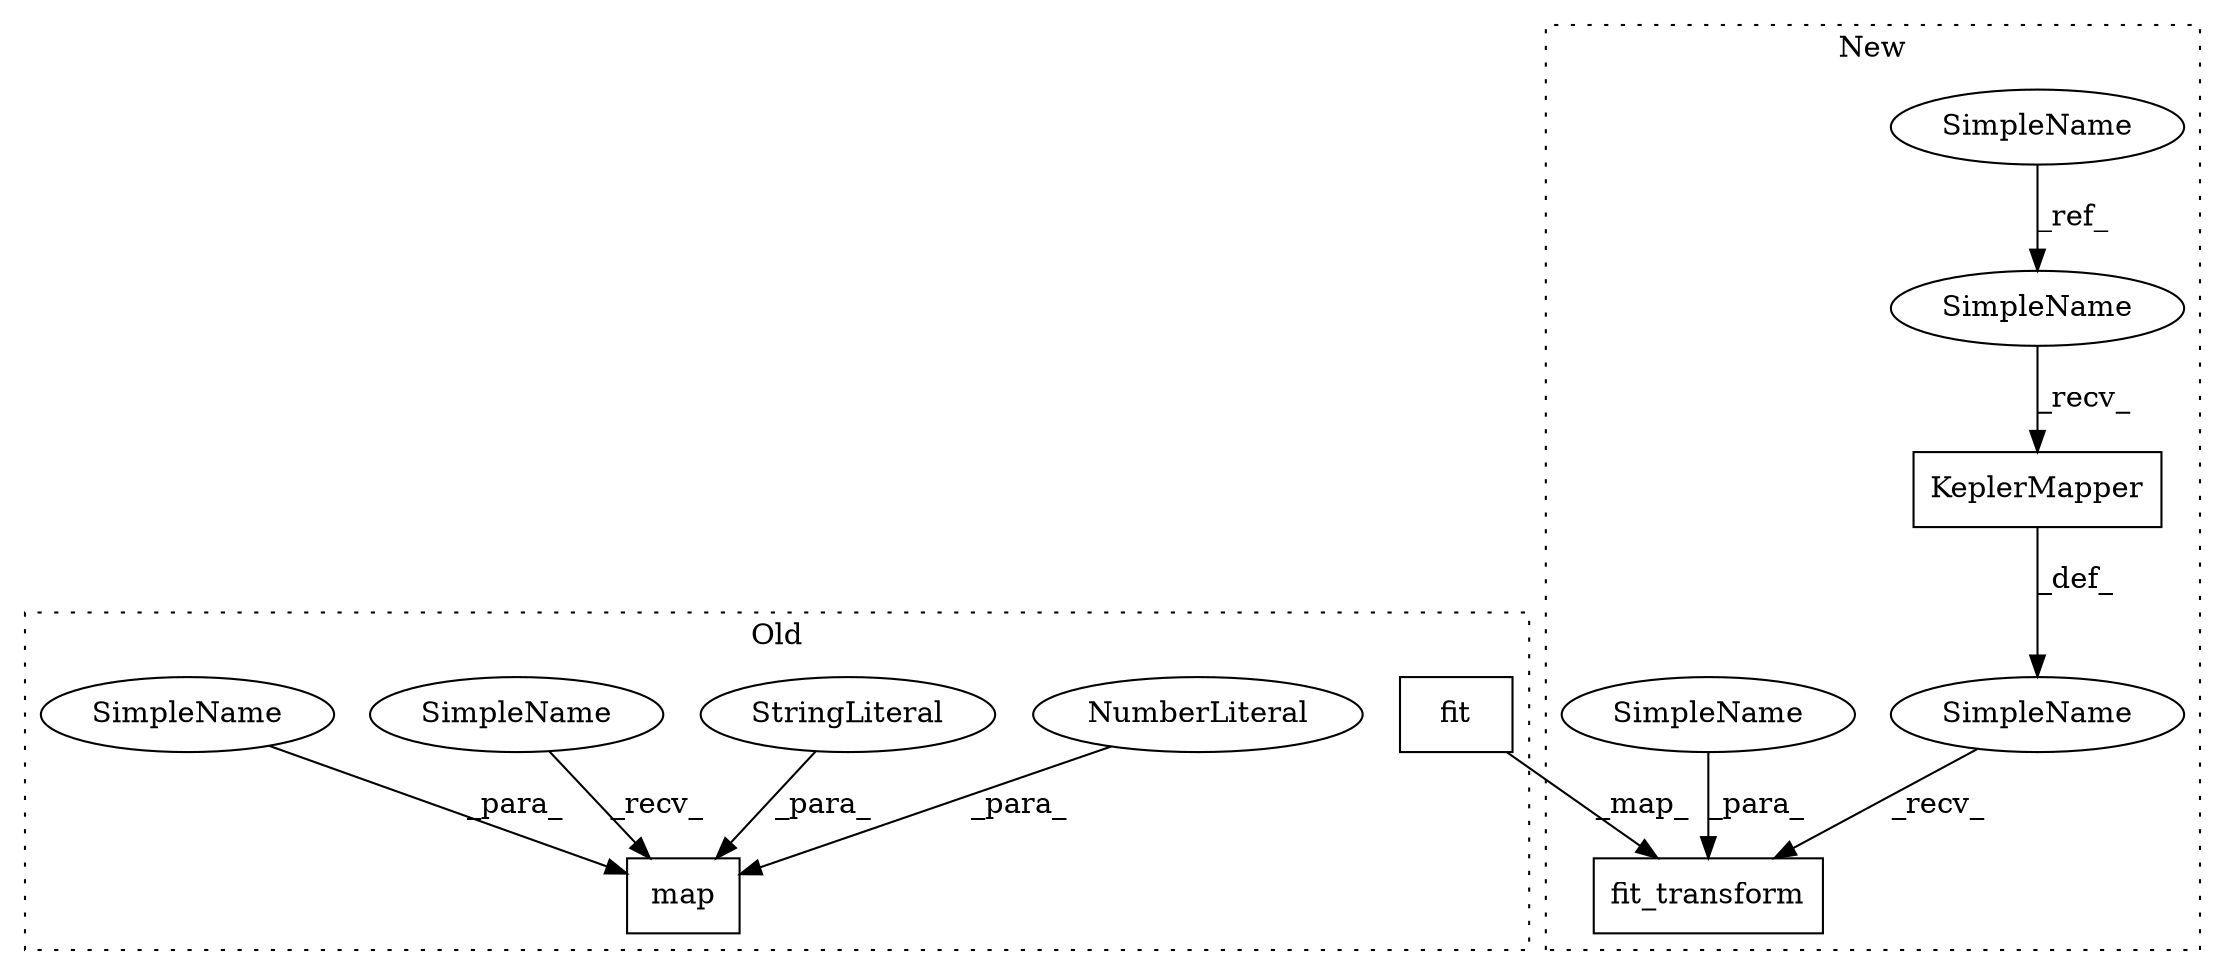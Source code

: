 digraph G {
subgraph cluster0 {
1 [label="fit" a="32" s="265,273" l="4,1" shape="box"];
7 [label="map" a="32" s="295,314" l="4,1" shape="box"];
8 [label="NumberLiteral" a="34" s="304" l="1" shape="ellipse"];
9 [label="StringLiteral" a="45" s="306" l="8" shape="ellipse"];
10 [label="SimpleName" a="42" s="288" l="6" shape="ellipse"];
12 [label="SimpleName" a="42" s="299" l="4" shape="ellipse"];
label = "Old";
style="dotted";
}
subgraph cluster1 {
2 [label="fit_transform" a="32" s="237,255" l="14,1" shape="box"];
3 [label="KeplerMapper" a="32" s="205" l="14" shape="box"];
4 [label="SimpleName" a="42" s="76" l="2" shape="ellipse"];
5 [label="SimpleName" a="42" s="143" l="4" shape="ellipse"];
6 [label="SimpleName" a="42" s="195" l="6" shape="ellipse"];
11 [label="SimpleName" a="42" s="202" l="2" shape="ellipse"];
label = "New";
style="dotted";
}
1 -> 2 [label="_map_"];
3 -> 6 [label="_def_"];
4 -> 11 [label="_ref_"];
5 -> 2 [label="_para_"];
6 -> 2 [label="_recv_"];
8 -> 7 [label="_para_"];
9 -> 7 [label="_para_"];
10 -> 7 [label="_recv_"];
11 -> 3 [label="_recv_"];
12 -> 7 [label="_para_"];
}